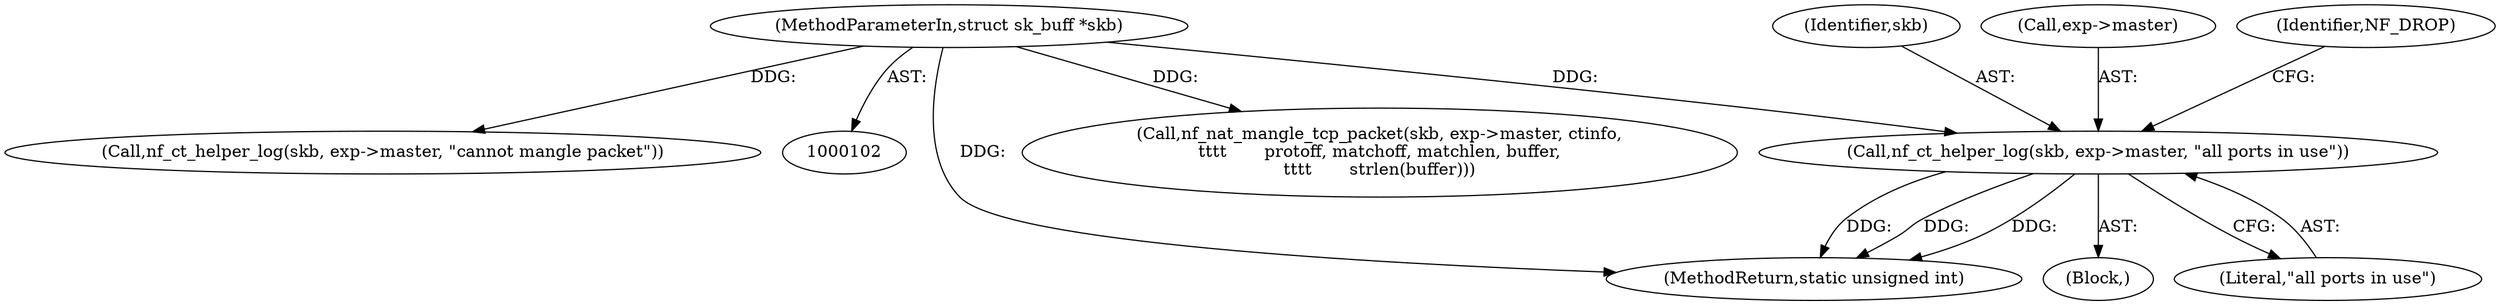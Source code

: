 digraph "0_linux_2690d97ade05c5325cbf7c72b94b90d265659886@pointer" {
"1000199" [label="(Call,nf_ct_helper_log(skb, exp->master, \"all ports in use\"))"];
"1000103" [label="(MethodParameterIn,struct sk_buff *skb)"];
"1000200" [label="(Identifier,skb)"];
"1000201" [label="(Call,exp->master)"];
"1000236" [label="(MethodReturn,static unsigned int)"];
"1000103" [label="(MethodParameterIn,struct sk_buff *skb)"];
"1000206" [label="(Identifier,NF_DROP)"];
"1000209" [label="(Call,nf_nat_mangle_tcp_packet(skb, exp->master, ctinfo,\n\t\t\t\t       protoff, matchoff, matchlen, buffer,\n\t\t\t\t       strlen(buffer)))"];
"1000226" [label="(Call,nf_ct_helper_log(skb, exp->master, \"cannot mangle packet\"))"];
"1000198" [label="(Block,)"];
"1000204" [label="(Literal,\"all ports in use\")"];
"1000199" [label="(Call,nf_ct_helper_log(skb, exp->master, \"all ports in use\"))"];
"1000199" -> "1000198"  [label="AST: "];
"1000199" -> "1000204"  [label="CFG: "];
"1000200" -> "1000199"  [label="AST: "];
"1000201" -> "1000199"  [label="AST: "];
"1000204" -> "1000199"  [label="AST: "];
"1000206" -> "1000199"  [label="CFG: "];
"1000199" -> "1000236"  [label="DDG: "];
"1000199" -> "1000236"  [label="DDG: "];
"1000199" -> "1000236"  [label="DDG: "];
"1000103" -> "1000199"  [label="DDG: "];
"1000103" -> "1000102"  [label="AST: "];
"1000103" -> "1000236"  [label="DDG: "];
"1000103" -> "1000209"  [label="DDG: "];
"1000103" -> "1000226"  [label="DDG: "];
}
